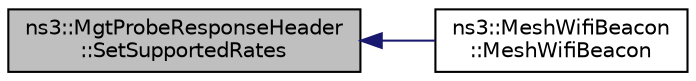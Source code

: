 digraph "ns3::MgtProbeResponseHeader::SetSupportedRates"
{
  edge [fontname="Helvetica",fontsize="10",labelfontname="Helvetica",labelfontsize="10"];
  node [fontname="Helvetica",fontsize="10",shape=record];
  rankdir="LR";
  Node1 [label="ns3::MgtProbeResponseHeader\l::SetSupportedRates",height=0.2,width=0.4,color="black", fillcolor="grey75", style="filled", fontcolor="black"];
  Node1 -> Node2 [dir="back",color="midnightblue",fontsize="10",style="solid"];
  Node2 [label="ns3::MeshWifiBeacon\l::MeshWifiBeacon",height=0.2,width=0.4,color="black", fillcolor="white", style="filled",URL="$db/d10/classns3_1_1MeshWifiBeacon.html#a7d38b88683a26e46b8330bff3376463b"];
}

